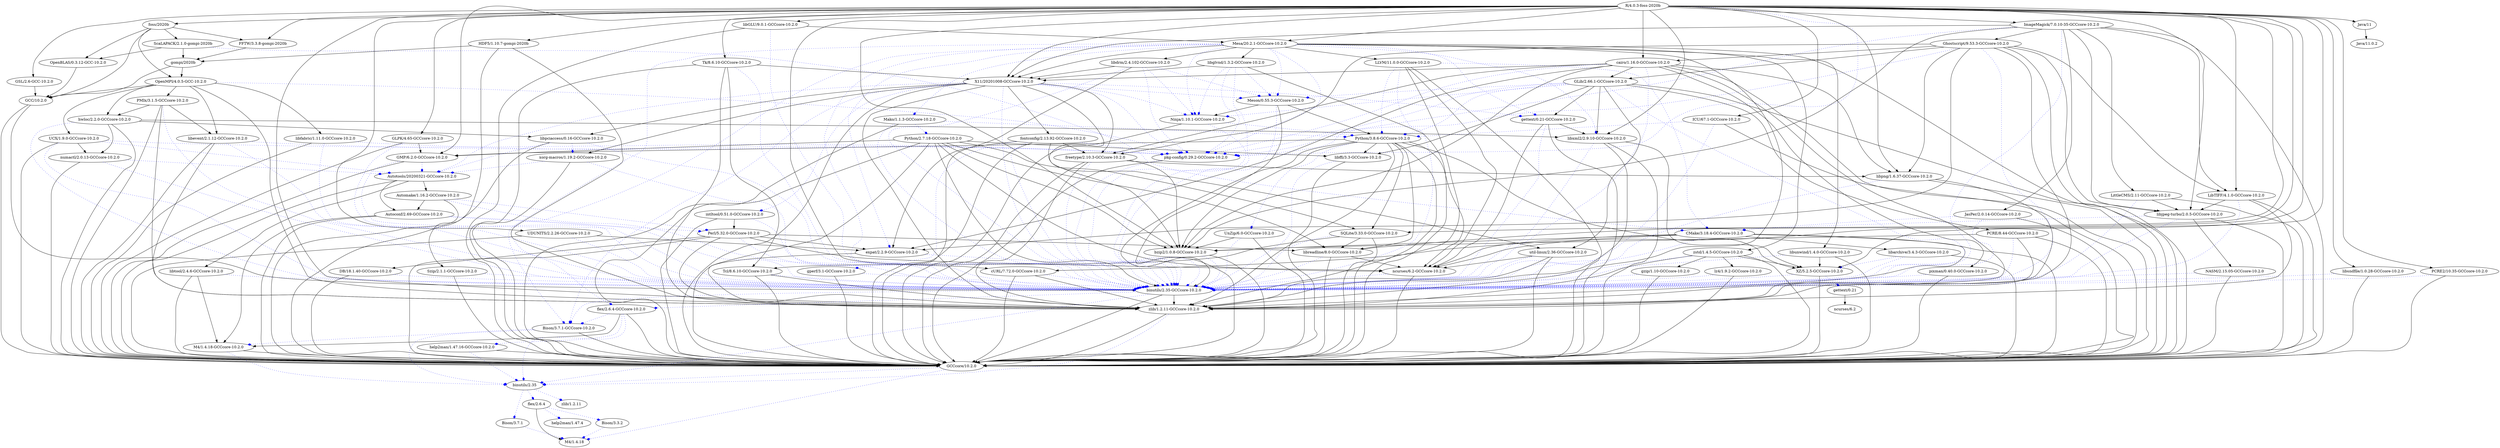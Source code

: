 digraph graphname {
"LLVM/11.0.0-GCCcore-10.2.0";
"flex/2.6.4";
"GCCcore/10.2.0";
"M4/1.4.18";
"DB/18.1.40-GCCcore-10.2.0";
"GLPK/4.65-GCCcore-10.2.0";
"Meson/0.55.3-GCCcore-10.2.0";
"Python/3.8.6-GCCcore-10.2.0";
"foss/2020b";
"CMake/3.18.4-GCCcore-10.2.0";
"expat/2.2.9-GCCcore-10.2.0";
"libdrm/2.4.102-GCCcore-10.2.0";
"binutils/2.35";
"gettext/0.21";
"GLib/2.66.1-GCCcore-10.2.0";
"flex/2.6.4-GCCcore-10.2.0";
"libsndfile/1.0.28-GCCcore-10.2.0";
"Ninja/1.10.1-GCCcore-10.2.0";
"NASM/2.15.05-GCCcore-10.2.0";
"help2man/1.47.16-GCCcore-10.2.0";
"X11/20201008-GCCcore-10.2.0";
"help2man/1.47.4";
"PCRE2/10.35-GCCcore-10.2.0";
"M4/1.4.18-GCCcore-10.2.0";
"Java/11.0.2";
"LittleCMS/2.11-GCCcore-10.2.0";
"ncurses/6.2";
"PMIx/3.1.5-GCCcore-10.2.0";
"OpenMPI/4.0.5-GCC-10.2.0";
"Mesa/20.2.1-GCCcore-10.2.0";
"Autoconf/2.69-GCCcore-10.2.0";
"OpenBLAS/0.3.12-GCC-10.2.0";
"libglvnd/1.3.2-GCCcore-10.2.0";
"libunwind/1.4.0-GCCcore-10.2.0";
"ImageMagick/7.0.10-35-GCCcore-10.2.0";
"SQLite/3.33.0-GCCcore-10.2.0";
"ScaLAPACK/2.1.0-gompi-2020b";
"Perl/5.32.0-GCCcore-10.2.0";
"Tk/8.6.10-GCCcore-10.2.0";
"libtool/2.4.6-GCCcore-10.2.0";
"Szip/2.1.1-GCCcore-10.2.0";
"GMP/6.2.0-GCCcore-10.2.0";
"numactl/2.0.13-GCCcore-10.2.0";
"UCX/1.9.0-GCCcore-10.2.0";
"pixman/0.40.0-GCCcore-10.2.0";
"libevent/2.1.12-GCCcore-10.2.0";
"libjpeg-turbo/2.0.5-GCCcore-10.2.0";
"zlib/1.2.11-GCCcore-10.2.0";
"UnZip/6.0-GCCcore-10.2.0";
"gzip/1.10-GCCcore-10.2.0";
"Automake/1.16.2-GCCcore-10.2.0";
"libreadline/8.0-GCCcore-10.2.0";
"pkg-config/0.29.2-GCCcore-10.2.0";
"lz4/1.9.2-GCCcore-10.2.0";
"zstd/1.4.5-GCCcore-10.2.0";
"libarchive/3.4.3-GCCcore-10.2.0";
"util-linux/2.36-GCCcore-10.2.0";
"zlib/1.2.11";
"JasPer/2.0.14-GCCcore-10.2.0";
"GSL/2.6-GCC-10.2.0";
"Tcl/8.6.10-GCCcore-10.2.0";
"libxml2/2.9.10-GCCcore-10.2.0";
"fontconfig/2.13.92-GCCcore-10.2.0";
"bzip2/1.0.8-GCCcore-10.2.0";
"cURL/7.72.0-GCCcore-10.2.0";
"Ghostscript/9.53.3-GCCcore-10.2.0";
"FFTW/3.3.8-gompi-2020b";
"freetype/2.10.3-GCCcore-10.2.0";
"ICU/67.1-GCCcore-10.2.0";
"XZ/5.2.5-GCCcore-10.2.0";
"Mako/1.1.3-GCCcore-10.2.0";
"hwloc/2.2.0-GCCcore-10.2.0";
"Bison/3.7.1-GCCcore-10.2.0";
"PCRE/8.44-GCCcore-10.2.0";
"ncurses/6.2-GCCcore-10.2.0";
"xorg-macros/1.19.2-GCCcore-10.2.0";
"Bison/3.3.2";
"intltool/0.51.0-GCCcore-10.2.0";
"Python/2.7.18-GCCcore-10.2.0";
"gompi/2020b";
"gperf/3.1-GCCcore-10.2.0";
"cairo/1.16.0-GCCcore-10.2.0";
"libfabric/1.11.0-GCCcore-10.2.0";
"libGLU/9.0.1-GCCcore-10.2.0";
"Autotools/20200321-GCCcore-10.2.0";
"Java/11";
"GCC/10.2.0";
"R/4.0.3-foss-2020b";
"binutils/2.35-GCCcore-10.2.0";
"gettext/0.21-GCCcore-10.2.0";
"UDUNITS/2.2.26-GCCcore-10.2.0";
"libffi/3.3-GCCcore-10.2.0";
"LibTIFF/4.1.0-GCCcore-10.2.0";
"Bison/3.7.1";
"libpciaccess/0.16-GCCcore-10.2.0";
"HDF5/1.10.7-gompi-2020b";
"libpng/1.6.37-GCCcore-10.2.0";
"LLVM/11.0.0-GCCcore-10.2.0" -> "binutils/2.35-GCCcore-10.2.0"  [arrowhead=diamond, color=blue, style=dotted];
"LLVM/11.0.0-GCCcore-10.2.0" -> "CMake/3.18.4-GCCcore-10.2.0"  [arrowhead=diamond, color=blue, style=dotted];
"LLVM/11.0.0-GCCcore-10.2.0" -> "Python/3.8.6-GCCcore-10.2.0"  [arrowhead=diamond, color=blue, style=dotted];
"LLVM/11.0.0-GCCcore-10.2.0" -> "ncurses/6.2-GCCcore-10.2.0";
"LLVM/11.0.0-GCCcore-10.2.0" -> "zlib/1.2.11-GCCcore-10.2.0";
"LLVM/11.0.0-GCCcore-10.2.0" -> "GCCcore/10.2.0";
"flex/2.6.4" -> "Bison/3.3.2"  [arrowhead=diamond, color=blue, style=dotted];
"flex/2.6.4" -> "help2man/1.47.4"  [arrowhead=diamond, color=blue, style=dotted];
"flex/2.6.4" -> "M4/1.4.18";
"GCCcore/10.2.0" -> "M4/1.4.18"  [arrowhead=diamond, color=blue, style=dotted];
"GCCcore/10.2.0" -> "binutils/2.35"  [arrowhead=diamond, color=blue, style=dotted];
"DB/18.1.40-GCCcore-10.2.0" -> "binutils/2.35-GCCcore-10.2.0"  [arrowhead=diamond, color=blue, style=dotted];
"DB/18.1.40-GCCcore-10.2.0" -> "GCCcore/10.2.0";
"GLPK/4.65-GCCcore-10.2.0" -> "binutils/2.35-GCCcore-10.2.0"  [arrowhead=diamond, color=blue, style=dotted];
"GLPK/4.65-GCCcore-10.2.0" -> "GMP/6.2.0-GCCcore-10.2.0";
"GLPK/4.65-GCCcore-10.2.0" -> "GCCcore/10.2.0";
"Meson/0.55.3-GCCcore-10.2.0" -> "binutils/2.35-GCCcore-10.2.0"  [arrowhead=diamond, color=blue, style=dotted];
"Meson/0.55.3-GCCcore-10.2.0" -> "Python/3.8.6-GCCcore-10.2.0";
"Meson/0.55.3-GCCcore-10.2.0" -> "Ninja/1.10.1-GCCcore-10.2.0";
"Meson/0.55.3-GCCcore-10.2.0" -> "GCCcore/10.2.0";
"Python/3.8.6-GCCcore-10.2.0" -> "UnZip/6.0-GCCcore-10.2.0"  [arrowhead=diamond, color=blue, style=dotted];
"Python/3.8.6-GCCcore-10.2.0" -> "binutils/2.35-GCCcore-10.2.0";
"Python/3.8.6-GCCcore-10.2.0" -> "bzip2/1.0.8-GCCcore-10.2.0";
"Python/3.8.6-GCCcore-10.2.0" -> "zlib/1.2.11-GCCcore-10.2.0";
"Python/3.8.6-GCCcore-10.2.0" -> "libreadline/8.0-GCCcore-10.2.0";
"Python/3.8.6-GCCcore-10.2.0" -> "ncurses/6.2-GCCcore-10.2.0";
"Python/3.8.6-GCCcore-10.2.0" -> "SQLite/3.33.0-GCCcore-10.2.0";
"Python/3.8.6-GCCcore-10.2.0" -> "XZ/5.2.5-GCCcore-10.2.0";
"Python/3.8.6-GCCcore-10.2.0" -> "GMP/6.2.0-GCCcore-10.2.0";
"Python/3.8.6-GCCcore-10.2.0" -> "libffi/3.3-GCCcore-10.2.0";
"Python/3.8.6-GCCcore-10.2.0" -> "GCCcore/10.2.0";
"foss/2020b" -> "GCC/10.2.0";
"foss/2020b" -> "OpenMPI/4.0.5-GCC-10.2.0";
"foss/2020b" -> "OpenBLAS/0.3.12-GCC-10.2.0";
"foss/2020b" -> "FFTW/3.3.8-gompi-2020b";
"foss/2020b" -> "ScaLAPACK/2.1.0-gompi-2020b";
"CMake/3.18.4-GCCcore-10.2.0" -> "binutils/2.35-GCCcore-10.2.0"  [arrowhead=diamond, color=blue, style=dotted];
"CMake/3.18.4-GCCcore-10.2.0" -> "ncurses/6.2-GCCcore-10.2.0";
"CMake/3.18.4-GCCcore-10.2.0" -> "zlib/1.2.11-GCCcore-10.2.0";
"CMake/3.18.4-GCCcore-10.2.0" -> "bzip2/1.0.8-GCCcore-10.2.0";
"CMake/3.18.4-GCCcore-10.2.0" -> "cURL/7.72.0-GCCcore-10.2.0";
"CMake/3.18.4-GCCcore-10.2.0" -> "libarchive/3.4.3-GCCcore-10.2.0";
"CMake/3.18.4-GCCcore-10.2.0" -> "GCCcore/10.2.0";
"expat/2.2.9-GCCcore-10.2.0" -> "binutils/2.35-GCCcore-10.2.0"  [arrowhead=diamond, color=blue, style=dotted];
"expat/2.2.9-GCCcore-10.2.0" -> "GCCcore/10.2.0";
"libdrm/2.4.102-GCCcore-10.2.0" -> "binutils/2.35-GCCcore-10.2.0"  [arrowhead=diamond, color=blue, style=dotted];
"libdrm/2.4.102-GCCcore-10.2.0" -> "pkg-config/0.29.2-GCCcore-10.2.0"  [arrowhead=diamond, color=blue, style=dotted];
"libdrm/2.4.102-GCCcore-10.2.0" -> "Meson/0.55.3-GCCcore-10.2.0"  [arrowhead=diamond, color=blue, style=dotted];
"libdrm/2.4.102-GCCcore-10.2.0" -> "Ninja/1.10.1-GCCcore-10.2.0"  [arrowhead=diamond, color=blue, style=dotted];
"libdrm/2.4.102-GCCcore-10.2.0" -> "X11/20201008-GCCcore-10.2.0";
"libdrm/2.4.102-GCCcore-10.2.0" -> "GCCcore/10.2.0";
"binutils/2.35" -> "flex/2.6.4"  [arrowhead=diamond, color=blue, style=dotted];
"binutils/2.35" -> "Bison/3.7.1"  [arrowhead=diamond, color=blue, style=dotted];
"binutils/2.35" -> "zlib/1.2.11"  [arrowhead=diamond, color=blue, style=dotted];
"gettext/0.21" -> "ncurses/6.2";
"GLib/2.66.1-GCCcore-10.2.0" -> "Python/3.8.6-GCCcore-10.2.0"  [arrowhead=diamond, color=blue, style=dotted];
"GLib/2.66.1-GCCcore-10.2.0" -> "Meson/0.55.3-GCCcore-10.2.0"  [arrowhead=diamond, color=blue, style=dotted];
"GLib/2.66.1-GCCcore-10.2.0" -> "Ninja/1.10.1-GCCcore-10.2.0"  [arrowhead=diamond, color=blue, style=dotted];
"GLib/2.66.1-GCCcore-10.2.0" -> "binutils/2.35-GCCcore-10.2.0"  [arrowhead=diamond, color=blue, style=dotted];
"GLib/2.66.1-GCCcore-10.2.0" -> "pkg-config/0.29.2-GCCcore-10.2.0"  [arrowhead=diamond, color=blue, style=dotted];
"GLib/2.66.1-GCCcore-10.2.0" -> "libffi/3.3-GCCcore-10.2.0";
"GLib/2.66.1-GCCcore-10.2.0" -> "gettext/0.21-GCCcore-10.2.0";
"GLib/2.66.1-GCCcore-10.2.0" -> "libxml2/2.9.10-GCCcore-10.2.0";
"GLib/2.66.1-GCCcore-10.2.0" -> "PCRE/8.44-GCCcore-10.2.0";
"GLib/2.66.1-GCCcore-10.2.0" -> "util-linux/2.36-GCCcore-10.2.0";
"GLib/2.66.1-GCCcore-10.2.0" -> "GCCcore/10.2.0";
"flex/2.6.4-GCCcore-10.2.0" -> "Bison/3.7.1-GCCcore-10.2.0"  [arrowhead=diamond, color=blue, style=dotted];
"flex/2.6.4-GCCcore-10.2.0" -> "help2man/1.47.16-GCCcore-10.2.0"  [arrowhead=diamond, color=blue, style=dotted];
"flex/2.6.4-GCCcore-10.2.0" -> "binutils/2.35"  [arrowhead=diamond, color=blue, style=dotted];
"flex/2.6.4-GCCcore-10.2.0" -> "M4/1.4.18-GCCcore-10.2.0";
"flex/2.6.4-GCCcore-10.2.0" -> "GCCcore/10.2.0";
"libsndfile/1.0.28-GCCcore-10.2.0" -> "binutils/2.35-GCCcore-10.2.0"  [arrowhead=diamond, color=blue, style=dotted];
"libsndfile/1.0.28-GCCcore-10.2.0" -> "GCCcore/10.2.0";
"Ninja/1.10.1-GCCcore-10.2.0" -> "binutils/2.35-GCCcore-10.2.0"  [arrowhead=diamond, color=blue, style=dotted];
"Ninja/1.10.1-GCCcore-10.2.0" -> "Python/3.8.6-GCCcore-10.2.0"  [arrowhead=diamond, color=blue, style=dotted];
"Ninja/1.10.1-GCCcore-10.2.0" -> "GCCcore/10.2.0";
"NASM/2.15.05-GCCcore-10.2.0" -> "binutils/2.35-GCCcore-10.2.0"  [arrowhead=diamond, color=blue, style=dotted];
"NASM/2.15.05-GCCcore-10.2.0" -> "GCCcore/10.2.0";
"help2man/1.47.16-GCCcore-10.2.0" -> "binutils/2.35"  [arrowhead=diamond, color=blue, style=dotted];
"help2man/1.47.16-GCCcore-10.2.0" -> "GCCcore/10.2.0";
"X11/20201008-GCCcore-10.2.0" -> "binutils/2.35-GCCcore-10.2.0"  [arrowhead=diamond, color=blue, style=dotted];
"X11/20201008-GCCcore-10.2.0" -> "Autotools/20200321-GCCcore-10.2.0"  [arrowhead=diamond, color=blue, style=dotted];
"X11/20201008-GCCcore-10.2.0" -> "Bison/3.7.1-GCCcore-10.2.0"  [arrowhead=diamond, color=blue, style=dotted];
"X11/20201008-GCCcore-10.2.0" -> "gettext/0.21-GCCcore-10.2.0"  [arrowhead=diamond, color=blue, style=dotted];
"X11/20201008-GCCcore-10.2.0" -> "pkg-config/0.29.2-GCCcore-10.2.0"  [arrowhead=diamond, color=blue, style=dotted];
"X11/20201008-GCCcore-10.2.0" -> "intltool/0.51.0-GCCcore-10.2.0"  [arrowhead=diamond, color=blue, style=dotted];
"X11/20201008-GCCcore-10.2.0" -> "Meson/0.55.3-GCCcore-10.2.0"  [arrowhead=diamond, color=blue, style=dotted];
"X11/20201008-GCCcore-10.2.0" -> "Ninja/1.10.1-GCCcore-10.2.0"  [arrowhead=diamond, color=blue, style=dotted];
"X11/20201008-GCCcore-10.2.0" -> "bzip2/1.0.8-GCCcore-10.2.0";
"X11/20201008-GCCcore-10.2.0" -> "fontconfig/2.13.92-GCCcore-10.2.0";
"X11/20201008-GCCcore-10.2.0" -> "freetype/2.10.3-GCCcore-10.2.0";
"X11/20201008-GCCcore-10.2.0" -> "zlib/1.2.11-GCCcore-10.2.0";
"X11/20201008-GCCcore-10.2.0" -> "xorg-macros/1.19.2-GCCcore-10.2.0";
"X11/20201008-GCCcore-10.2.0" -> "libpciaccess/0.16-GCCcore-10.2.0";
"X11/20201008-GCCcore-10.2.0" -> "GCCcore/10.2.0";
"PCRE2/10.35-GCCcore-10.2.0" -> "binutils/2.35-GCCcore-10.2.0"  [arrowhead=diamond, color=blue, style=dotted];
"PCRE2/10.35-GCCcore-10.2.0" -> "GCCcore/10.2.0";
"M4/1.4.18-GCCcore-10.2.0" -> "binutils/2.35"  [arrowhead=diamond, color=blue, style=dotted];
"M4/1.4.18-GCCcore-10.2.0" -> "GCCcore/10.2.0";
"LittleCMS/2.11-GCCcore-10.2.0" -> "binutils/2.35-GCCcore-10.2.0"  [arrowhead=diamond, color=blue, style=dotted];
"LittleCMS/2.11-GCCcore-10.2.0" -> "libjpeg-turbo/2.0.5-GCCcore-10.2.0";
"LittleCMS/2.11-GCCcore-10.2.0" -> "GCCcore/10.2.0";
"PMIx/3.1.5-GCCcore-10.2.0" -> "binutils/2.35-GCCcore-10.2.0"  [arrowhead=diamond, color=blue, style=dotted];
"PMIx/3.1.5-GCCcore-10.2.0" -> "libevent/2.1.12-GCCcore-10.2.0";
"PMIx/3.1.5-GCCcore-10.2.0" -> "zlib/1.2.11-GCCcore-10.2.0";
"PMIx/3.1.5-GCCcore-10.2.0" -> "hwloc/2.2.0-GCCcore-10.2.0";
"PMIx/3.1.5-GCCcore-10.2.0" -> "GCCcore/10.2.0";
"OpenMPI/4.0.5-GCC-10.2.0" -> "pkg-config/0.29.2-GCCcore-10.2.0"  [arrowhead=diamond, color=blue, style=dotted];
"OpenMPI/4.0.5-GCC-10.2.0" -> "zlib/1.2.11-GCCcore-10.2.0";
"OpenMPI/4.0.5-GCC-10.2.0" -> "hwloc/2.2.0-GCCcore-10.2.0";
"OpenMPI/4.0.5-GCC-10.2.0" -> "libevent/2.1.12-GCCcore-10.2.0";
"OpenMPI/4.0.5-GCC-10.2.0" -> "UCX/1.9.0-GCCcore-10.2.0";
"OpenMPI/4.0.5-GCC-10.2.0" -> "libfabric/1.11.0-GCCcore-10.2.0";
"OpenMPI/4.0.5-GCC-10.2.0" -> "PMIx/3.1.5-GCCcore-10.2.0";
"OpenMPI/4.0.5-GCC-10.2.0" -> "GCC/10.2.0";
"Mesa/20.2.1-GCCcore-10.2.0" -> "binutils/2.35-GCCcore-10.2.0"  [arrowhead=diamond, color=blue, style=dotted];
"Mesa/20.2.1-GCCcore-10.2.0" -> "Meson/0.55.3-GCCcore-10.2.0"  [arrowhead=diamond, color=blue, style=dotted];
"Mesa/20.2.1-GCCcore-10.2.0" -> "Ninja/1.10.1-GCCcore-10.2.0"  [arrowhead=diamond, color=blue, style=dotted];
"Mesa/20.2.1-GCCcore-10.2.0" -> "flex/2.6.4-GCCcore-10.2.0"  [arrowhead=diamond, color=blue, style=dotted];
"Mesa/20.2.1-GCCcore-10.2.0" -> "Bison/3.7.1-GCCcore-10.2.0"  [arrowhead=diamond, color=blue, style=dotted];
"Mesa/20.2.1-GCCcore-10.2.0" -> "pkg-config/0.29.2-GCCcore-10.2.0"  [arrowhead=diamond, color=blue, style=dotted];
"Mesa/20.2.1-GCCcore-10.2.0" -> "Mako/1.1.3-GCCcore-10.2.0"  [arrowhead=diamond, color=blue, style=dotted];
"Mesa/20.2.1-GCCcore-10.2.0" -> "libxml2/2.9.10-GCCcore-10.2.0"  [arrowhead=diamond, color=blue, style=dotted];
"Mesa/20.2.1-GCCcore-10.2.0" -> "expat/2.2.9-GCCcore-10.2.0"  [arrowhead=diamond, color=blue, style=dotted];
"Mesa/20.2.1-GCCcore-10.2.0" -> "gettext/0.21-GCCcore-10.2.0"  [arrowhead=diamond, color=blue, style=dotted];
"Mesa/20.2.1-GCCcore-10.2.0" -> "zlib/1.2.11-GCCcore-10.2.0";
"Mesa/20.2.1-GCCcore-10.2.0" -> "zstd/1.4.5-GCCcore-10.2.0";
"Mesa/20.2.1-GCCcore-10.2.0" -> "libdrm/2.4.102-GCCcore-10.2.0";
"Mesa/20.2.1-GCCcore-10.2.0" -> "libglvnd/1.3.2-GCCcore-10.2.0";
"Mesa/20.2.1-GCCcore-10.2.0" -> "libunwind/1.4.0-GCCcore-10.2.0";
"Mesa/20.2.1-GCCcore-10.2.0" -> "LLVM/11.0.0-GCCcore-10.2.0";
"Mesa/20.2.1-GCCcore-10.2.0" -> "X11/20201008-GCCcore-10.2.0";
"Mesa/20.2.1-GCCcore-10.2.0" -> "GCCcore/10.2.0";
"Autoconf/2.69-GCCcore-10.2.0" -> "binutils/2.35-GCCcore-10.2.0"  [arrowhead=diamond, color=blue, style=dotted];
"Autoconf/2.69-GCCcore-10.2.0" -> "Perl/5.32.0-GCCcore-10.2.0"  [arrowhead=diamond, color=blue, style=dotted];
"Autoconf/2.69-GCCcore-10.2.0" -> "M4/1.4.18-GCCcore-10.2.0";
"Autoconf/2.69-GCCcore-10.2.0" -> "GCCcore/10.2.0";
"OpenBLAS/0.3.12-GCC-10.2.0" -> "GCC/10.2.0";
"libglvnd/1.3.2-GCCcore-10.2.0" -> "binutils/2.35-GCCcore-10.2.0"  [arrowhead=diamond, color=blue, style=dotted];
"libglvnd/1.3.2-GCCcore-10.2.0" -> "pkg-config/0.29.2-GCCcore-10.2.0"  [arrowhead=diamond, color=blue, style=dotted];
"libglvnd/1.3.2-GCCcore-10.2.0" -> "Meson/0.55.3-GCCcore-10.2.0"  [arrowhead=diamond, color=blue, style=dotted];
"libglvnd/1.3.2-GCCcore-10.2.0" -> "Ninja/1.10.1-GCCcore-10.2.0"  [arrowhead=diamond, color=blue, style=dotted];
"libglvnd/1.3.2-GCCcore-10.2.0" -> "X11/20201008-GCCcore-10.2.0";
"libglvnd/1.3.2-GCCcore-10.2.0" -> "GCCcore/10.2.0";
"libunwind/1.4.0-GCCcore-10.2.0" -> "binutils/2.35-GCCcore-10.2.0"  [arrowhead=diamond, color=blue, style=dotted];
"libunwind/1.4.0-GCCcore-10.2.0" -> "XZ/5.2.5-GCCcore-10.2.0";
"libunwind/1.4.0-GCCcore-10.2.0" -> "GCCcore/10.2.0";
"ImageMagick/7.0.10-35-GCCcore-10.2.0" -> "binutils/2.35-GCCcore-10.2.0"  [arrowhead=diamond, color=blue, style=dotted];
"ImageMagick/7.0.10-35-GCCcore-10.2.0" -> "pkg-config/0.29.2-GCCcore-10.2.0"  [arrowhead=diamond, color=blue, style=dotted];
"ImageMagick/7.0.10-35-GCCcore-10.2.0" -> "bzip2/1.0.8-GCCcore-10.2.0";
"ImageMagick/7.0.10-35-GCCcore-10.2.0" -> "X11/20201008-GCCcore-10.2.0";
"ImageMagick/7.0.10-35-GCCcore-10.2.0" -> "Ghostscript/9.53.3-GCCcore-10.2.0";
"ImageMagick/7.0.10-35-GCCcore-10.2.0" -> "JasPer/2.0.14-GCCcore-10.2.0";
"ImageMagick/7.0.10-35-GCCcore-10.2.0" -> "libjpeg-turbo/2.0.5-GCCcore-10.2.0";
"ImageMagick/7.0.10-35-GCCcore-10.2.0" -> "LibTIFF/4.1.0-GCCcore-10.2.0";
"ImageMagick/7.0.10-35-GCCcore-10.2.0" -> "LittleCMS/2.11-GCCcore-10.2.0";
"ImageMagick/7.0.10-35-GCCcore-10.2.0" -> "GCCcore/10.2.0";
"SQLite/3.33.0-GCCcore-10.2.0" -> "binutils/2.35-GCCcore-10.2.0"  [arrowhead=diamond, color=blue, style=dotted];
"SQLite/3.33.0-GCCcore-10.2.0" -> "libreadline/8.0-GCCcore-10.2.0";
"SQLite/3.33.0-GCCcore-10.2.0" -> "Tcl/8.6.10-GCCcore-10.2.0";
"SQLite/3.33.0-GCCcore-10.2.0" -> "GCCcore/10.2.0";
"ScaLAPACK/2.1.0-gompi-2020b" -> "CMake/3.18.4-GCCcore-10.2.0"  [arrowhead=diamond, color=blue, style=dotted];
"ScaLAPACK/2.1.0-gompi-2020b" -> "OpenBLAS/0.3.12-GCC-10.2.0";
"ScaLAPACK/2.1.0-gompi-2020b" -> "gompi/2020b";
"Perl/5.32.0-GCCcore-10.2.0" -> "binutils/2.35-GCCcore-10.2.0"  [arrowhead=diamond, color=blue, style=dotted];
"Perl/5.32.0-GCCcore-10.2.0" -> "zlib/1.2.11-GCCcore-10.2.0";
"Perl/5.32.0-GCCcore-10.2.0" -> "expat/2.2.9-GCCcore-10.2.0";
"Perl/5.32.0-GCCcore-10.2.0" -> "ncurses/6.2-GCCcore-10.2.0";
"Perl/5.32.0-GCCcore-10.2.0" -> "libreadline/8.0-GCCcore-10.2.0";
"Perl/5.32.0-GCCcore-10.2.0" -> "DB/18.1.40-GCCcore-10.2.0";
"Perl/5.32.0-GCCcore-10.2.0" -> "GCCcore/10.2.0";
"Tk/8.6.10-GCCcore-10.2.0" -> "binutils/2.35-GCCcore-10.2.0"  [arrowhead=diamond, color=blue, style=dotted];
"Tk/8.6.10-GCCcore-10.2.0" -> "Tcl/8.6.10-GCCcore-10.2.0";
"Tk/8.6.10-GCCcore-10.2.0" -> "X11/20201008-GCCcore-10.2.0";
"Tk/8.6.10-GCCcore-10.2.0" -> "zlib/1.2.11-GCCcore-10.2.0";
"Tk/8.6.10-GCCcore-10.2.0" -> "GCCcore/10.2.0";
"libtool/2.4.6-GCCcore-10.2.0" -> "binutils/2.35-GCCcore-10.2.0"  [arrowhead=diamond, color=blue, style=dotted];
"libtool/2.4.6-GCCcore-10.2.0" -> "M4/1.4.18-GCCcore-10.2.0";
"libtool/2.4.6-GCCcore-10.2.0" -> "GCCcore/10.2.0";
"Szip/2.1.1-GCCcore-10.2.0" -> "binutils/2.35-GCCcore-10.2.0"  [arrowhead=diamond, color=blue, style=dotted];
"Szip/2.1.1-GCCcore-10.2.0" -> "GCCcore/10.2.0";
"GMP/6.2.0-GCCcore-10.2.0" -> "Autotools/20200321-GCCcore-10.2.0"  [arrowhead=diamond, color=blue, style=dotted];
"GMP/6.2.0-GCCcore-10.2.0" -> "binutils/2.35-GCCcore-10.2.0"  [arrowhead=diamond, color=blue, style=dotted];
"GMP/6.2.0-GCCcore-10.2.0" -> "GCCcore/10.2.0";
"numactl/2.0.13-GCCcore-10.2.0" -> "binutils/2.35-GCCcore-10.2.0"  [arrowhead=diamond, color=blue, style=dotted];
"numactl/2.0.13-GCCcore-10.2.0" -> "Autotools/20200321-GCCcore-10.2.0"  [arrowhead=diamond, color=blue, style=dotted];
"numactl/2.0.13-GCCcore-10.2.0" -> "GCCcore/10.2.0";
"UCX/1.9.0-GCCcore-10.2.0" -> "binutils/2.35-GCCcore-10.2.0"  [arrowhead=diamond, color=blue, style=dotted];
"UCX/1.9.0-GCCcore-10.2.0" -> "Autotools/20200321-GCCcore-10.2.0"  [arrowhead=diamond, color=blue, style=dotted];
"UCX/1.9.0-GCCcore-10.2.0" -> "pkg-config/0.29.2-GCCcore-10.2.0"  [arrowhead=diamond, color=blue, style=dotted];
"UCX/1.9.0-GCCcore-10.2.0" -> "numactl/2.0.13-GCCcore-10.2.0";
"UCX/1.9.0-GCCcore-10.2.0" -> "GCCcore/10.2.0";
"pixman/0.40.0-GCCcore-10.2.0" -> "binutils/2.35-GCCcore-10.2.0"  [arrowhead=diamond, color=blue, style=dotted];
"pixman/0.40.0-GCCcore-10.2.0" -> "GCCcore/10.2.0";
"libevent/2.1.12-GCCcore-10.2.0" -> "binutils/2.35-GCCcore-10.2.0"  [arrowhead=diamond, color=blue, style=dotted];
"libevent/2.1.12-GCCcore-10.2.0" -> "pkg-config/0.29.2-GCCcore-10.2.0"  [arrowhead=diamond, color=blue, style=dotted];
"libevent/2.1.12-GCCcore-10.2.0" -> "zlib/1.2.11-GCCcore-10.2.0";
"libevent/2.1.12-GCCcore-10.2.0" -> "GCCcore/10.2.0";
"libjpeg-turbo/2.0.5-GCCcore-10.2.0" -> "CMake/3.18.4-GCCcore-10.2.0"  [arrowhead=diamond, color=blue, style=dotted];
"libjpeg-turbo/2.0.5-GCCcore-10.2.0" -> "binutils/2.35-GCCcore-10.2.0"  [arrowhead=diamond, color=blue, style=dotted];
"libjpeg-turbo/2.0.5-GCCcore-10.2.0" -> "NASM/2.15.05-GCCcore-10.2.0";
"libjpeg-turbo/2.0.5-GCCcore-10.2.0" -> "GCCcore/10.2.0";
"zlib/1.2.11-GCCcore-10.2.0" -> "binutils/2.35"  [arrowhead=diamond, color=blue, style=dotted];
"zlib/1.2.11-GCCcore-10.2.0" -> "GCCcore/10.2.0";
"UnZip/6.0-GCCcore-10.2.0" -> "binutils/2.35-GCCcore-10.2.0"  [arrowhead=diamond, color=blue, style=dotted];
"UnZip/6.0-GCCcore-10.2.0" -> "bzip2/1.0.8-GCCcore-10.2.0";
"UnZip/6.0-GCCcore-10.2.0" -> "GCCcore/10.2.0";
"gzip/1.10-GCCcore-10.2.0" -> "binutils/2.35-GCCcore-10.2.0"  [arrowhead=diamond, color=blue, style=dotted];
"gzip/1.10-GCCcore-10.2.0" -> "GCCcore/10.2.0";
"Automake/1.16.2-GCCcore-10.2.0" -> "binutils/2.35-GCCcore-10.2.0"  [arrowhead=diamond, color=blue, style=dotted];
"Automake/1.16.2-GCCcore-10.2.0" -> "Perl/5.32.0-GCCcore-10.2.0"  [arrowhead=diamond, color=blue, style=dotted];
"Automake/1.16.2-GCCcore-10.2.0" -> "Autoconf/2.69-GCCcore-10.2.0";
"Automake/1.16.2-GCCcore-10.2.0" -> "GCCcore/10.2.0";
"libreadline/8.0-GCCcore-10.2.0" -> "binutils/2.35-GCCcore-10.2.0"  [arrowhead=diamond, color=blue, style=dotted];
"libreadline/8.0-GCCcore-10.2.0" -> "ncurses/6.2-GCCcore-10.2.0";
"libreadline/8.0-GCCcore-10.2.0" -> "GCCcore/10.2.0";
"pkg-config/0.29.2-GCCcore-10.2.0" -> "binutils/2.35-GCCcore-10.2.0"  [arrowhead=diamond, color=blue, style=dotted];
"pkg-config/0.29.2-GCCcore-10.2.0" -> "GCCcore/10.2.0";
"lz4/1.9.2-GCCcore-10.2.0" -> "binutils/2.35-GCCcore-10.2.0"  [arrowhead=diamond, color=blue, style=dotted];
"lz4/1.9.2-GCCcore-10.2.0" -> "GCCcore/10.2.0";
"zstd/1.4.5-GCCcore-10.2.0" -> "binutils/2.35-GCCcore-10.2.0"  [arrowhead=diamond, color=blue, style=dotted];
"zstd/1.4.5-GCCcore-10.2.0" -> "zlib/1.2.11-GCCcore-10.2.0";
"zstd/1.4.5-GCCcore-10.2.0" -> "gzip/1.10-GCCcore-10.2.0";
"zstd/1.4.5-GCCcore-10.2.0" -> "XZ/5.2.5-GCCcore-10.2.0";
"zstd/1.4.5-GCCcore-10.2.0" -> "lz4/1.9.2-GCCcore-10.2.0";
"zstd/1.4.5-GCCcore-10.2.0" -> "GCCcore/10.2.0";
"libarchive/3.4.3-GCCcore-10.2.0" -> "binutils/2.35-GCCcore-10.2.0"  [arrowhead=diamond, color=blue, style=dotted];
"libarchive/3.4.3-GCCcore-10.2.0" -> "XZ/5.2.5-GCCcore-10.2.0"  [arrowhead=diamond, color=blue, style=dotted];
"libarchive/3.4.3-GCCcore-10.2.0" -> "GCCcore/10.2.0";
"util-linux/2.36-GCCcore-10.2.0" -> "binutils/2.35-GCCcore-10.2.0"  [arrowhead=diamond, color=blue, style=dotted];
"util-linux/2.36-GCCcore-10.2.0" -> "ncurses/6.2-GCCcore-10.2.0";
"util-linux/2.36-GCCcore-10.2.0" -> "zlib/1.2.11-GCCcore-10.2.0";
"util-linux/2.36-GCCcore-10.2.0" -> "GCCcore/10.2.0";
"JasPer/2.0.14-GCCcore-10.2.0" -> "binutils/2.35-GCCcore-10.2.0"  [arrowhead=diamond, color=blue, style=dotted];
"JasPer/2.0.14-GCCcore-10.2.0" -> "CMake/3.18.4-GCCcore-10.2.0"  [arrowhead=diamond, color=blue, style=dotted];
"JasPer/2.0.14-GCCcore-10.2.0" -> "GCCcore/10.2.0";
"GSL/2.6-GCC-10.2.0" -> "GCC/10.2.0";
"Tcl/8.6.10-GCCcore-10.2.0" -> "binutils/2.35-GCCcore-10.2.0"  [arrowhead=diamond, color=blue, style=dotted];
"Tcl/8.6.10-GCCcore-10.2.0" -> "zlib/1.2.11-GCCcore-10.2.0";
"Tcl/8.6.10-GCCcore-10.2.0" -> "GCCcore/10.2.0";
"libxml2/2.9.10-GCCcore-10.2.0" -> "binutils/2.35-GCCcore-10.2.0"  [arrowhead=diamond, color=blue, style=dotted];
"libxml2/2.9.10-GCCcore-10.2.0" -> "XZ/5.2.5-GCCcore-10.2.0";
"libxml2/2.9.10-GCCcore-10.2.0" -> "zlib/1.2.11-GCCcore-10.2.0";
"libxml2/2.9.10-GCCcore-10.2.0" -> "GCCcore/10.2.0";
"fontconfig/2.13.92-GCCcore-10.2.0" -> "binutils/2.35-GCCcore-10.2.0"  [arrowhead=diamond, color=blue, style=dotted];
"fontconfig/2.13.92-GCCcore-10.2.0" -> "gperf/3.1-GCCcore-10.2.0"  [arrowhead=diamond, color=blue, style=dotted];
"fontconfig/2.13.92-GCCcore-10.2.0" -> "pkg-config/0.29.2-GCCcore-10.2.0"  [arrowhead=diamond, color=blue, style=dotted];
"fontconfig/2.13.92-GCCcore-10.2.0" -> "expat/2.2.9-GCCcore-10.2.0";
"fontconfig/2.13.92-GCCcore-10.2.0" -> "freetype/2.10.3-GCCcore-10.2.0";
"fontconfig/2.13.92-GCCcore-10.2.0" -> "util-linux/2.36-GCCcore-10.2.0";
"fontconfig/2.13.92-GCCcore-10.2.0" -> "GCCcore/10.2.0";
"bzip2/1.0.8-GCCcore-10.2.0" -> "binutils/2.35-GCCcore-10.2.0"  [arrowhead=diamond, color=blue, style=dotted];
"bzip2/1.0.8-GCCcore-10.2.0" -> "GCCcore/10.2.0";
"cURL/7.72.0-GCCcore-10.2.0" -> "binutils/2.35-GCCcore-10.2.0"  [arrowhead=diamond, color=blue, style=dotted];
"cURL/7.72.0-GCCcore-10.2.0" -> "zlib/1.2.11-GCCcore-10.2.0";
"cURL/7.72.0-GCCcore-10.2.0" -> "GCCcore/10.2.0";
"Ghostscript/9.53.3-GCCcore-10.2.0" -> "binutils/2.35-GCCcore-10.2.0"  [arrowhead=diamond, color=blue, style=dotted];
"Ghostscript/9.53.3-GCCcore-10.2.0" -> "pkg-config/0.29.2-GCCcore-10.2.0"  [arrowhead=diamond, color=blue, style=dotted];
"Ghostscript/9.53.3-GCCcore-10.2.0" -> "zlib/1.2.11-GCCcore-10.2.0";
"Ghostscript/9.53.3-GCCcore-10.2.0" -> "libpng/1.6.37-GCCcore-10.2.0";
"Ghostscript/9.53.3-GCCcore-10.2.0" -> "freetype/2.10.3-GCCcore-10.2.0";
"Ghostscript/9.53.3-GCCcore-10.2.0" -> "libjpeg-turbo/2.0.5-GCCcore-10.2.0";
"Ghostscript/9.53.3-GCCcore-10.2.0" -> "expat/2.2.9-GCCcore-10.2.0";
"Ghostscript/9.53.3-GCCcore-10.2.0" -> "GLib/2.66.1-GCCcore-10.2.0";
"Ghostscript/9.53.3-GCCcore-10.2.0" -> "cairo/1.16.0-GCCcore-10.2.0";
"Ghostscript/9.53.3-GCCcore-10.2.0" -> "LibTIFF/4.1.0-GCCcore-10.2.0";
"Ghostscript/9.53.3-GCCcore-10.2.0" -> "GCCcore/10.2.0";
"FFTW/3.3.8-gompi-2020b" -> "gompi/2020b";
"freetype/2.10.3-GCCcore-10.2.0" -> "binutils/2.35-GCCcore-10.2.0"  [arrowhead=diamond, color=blue, style=dotted];
"freetype/2.10.3-GCCcore-10.2.0" -> "bzip2/1.0.8-GCCcore-10.2.0";
"freetype/2.10.3-GCCcore-10.2.0" -> "libpng/1.6.37-GCCcore-10.2.0";
"freetype/2.10.3-GCCcore-10.2.0" -> "zlib/1.2.11-GCCcore-10.2.0";
"freetype/2.10.3-GCCcore-10.2.0" -> "GCCcore/10.2.0";
"ICU/67.1-GCCcore-10.2.0" -> "binutils/2.35-GCCcore-10.2.0"  [arrowhead=diamond, color=blue, style=dotted];
"ICU/67.1-GCCcore-10.2.0" -> "Python/3.8.6-GCCcore-10.2.0"  [arrowhead=diamond, color=blue, style=dotted];
"ICU/67.1-GCCcore-10.2.0" -> "GCCcore/10.2.0";
"XZ/5.2.5-GCCcore-10.2.0" -> "gettext/0.21"  [arrowhead=diamond, color=blue, style=dotted];
"XZ/5.2.5-GCCcore-10.2.0" -> "binutils/2.35-GCCcore-10.2.0"  [arrowhead=diamond, color=blue, style=dotted];
"XZ/5.2.5-GCCcore-10.2.0" -> "GCCcore/10.2.0";
"Mako/1.1.3-GCCcore-10.2.0" -> "Python/3.8.6-GCCcore-10.2.0"  [arrowhead=diamond, color=blue, style=dotted];
"Mako/1.1.3-GCCcore-10.2.0" -> "binutils/2.35-GCCcore-10.2.0"  [arrowhead=diamond, color=blue, style=dotted];
"Mako/1.1.3-GCCcore-10.2.0" -> "Python/2.7.18-GCCcore-10.2.0"  [arrowhead=diamond, color=blue, style=dotted];
"Mako/1.1.3-GCCcore-10.2.0" -> "GCCcore/10.2.0";
"hwloc/2.2.0-GCCcore-10.2.0" -> "binutils/2.35-GCCcore-10.2.0"  [arrowhead=diamond, color=blue, style=dotted];
"hwloc/2.2.0-GCCcore-10.2.0" -> "numactl/2.0.13-GCCcore-10.2.0";
"hwloc/2.2.0-GCCcore-10.2.0" -> "libxml2/2.9.10-GCCcore-10.2.0";
"hwloc/2.2.0-GCCcore-10.2.0" -> "libpciaccess/0.16-GCCcore-10.2.0";
"hwloc/2.2.0-GCCcore-10.2.0" -> "GCCcore/10.2.0";
"Bison/3.7.1-GCCcore-10.2.0" -> "M4/1.4.18-GCCcore-10.2.0"  [arrowhead=diamond, color=blue, style=dotted];
"Bison/3.7.1-GCCcore-10.2.0" -> "binutils/2.35"  [arrowhead=diamond, color=blue, style=dotted];
"Bison/3.7.1-GCCcore-10.2.0" -> "GCCcore/10.2.0";
"PCRE/8.44-GCCcore-10.2.0" -> "binutils/2.35-GCCcore-10.2.0"  [arrowhead=diamond, color=blue, style=dotted];
"PCRE/8.44-GCCcore-10.2.0" -> "bzip2/1.0.8-GCCcore-10.2.0";
"PCRE/8.44-GCCcore-10.2.0" -> "zlib/1.2.11-GCCcore-10.2.0";
"PCRE/8.44-GCCcore-10.2.0" -> "GCCcore/10.2.0";
"ncurses/6.2-GCCcore-10.2.0" -> "binutils/2.35-GCCcore-10.2.0"  [arrowhead=diamond, color=blue, style=dotted];
"ncurses/6.2-GCCcore-10.2.0" -> "GCCcore/10.2.0";
"xorg-macros/1.19.2-GCCcore-10.2.0" -> "binutils/2.35-GCCcore-10.2.0"  [arrowhead=diamond, color=blue, style=dotted];
"xorg-macros/1.19.2-GCCcore-10.2.0" -> "Autotools/20200321-GCCcore-10.2.0"  [arrowhead=diamond, color=blue, style=dotted];
"xorg-macros/1.19.2-GCCcore-10.2.0" -> "GCCcore/10.2.0";
"Bison/3.3.2" -> "M4/1.4.18"  [arrowhead=diamond, color=blue, style=dotted];
"intltool/0.51.0-GCCcore-10.2.0" -> "binutils/2.35-GCCcore-10.2.0"  [arrowhead=diamond, color=blue, style=dotted];
"intltool/0.51.0-GCCcore-10.2.0" -> "Perl/5.32.0-GCCcore-10.2.0";
"intltool/0.51.0-GCCcore-10.2.0" -> "GCCcore/10.2.0";
"Python/2.7.18-GCCcore-10.2.0" -> "binutils/2.35-GCCcore-10.2.0";
"Python/2.7.18-GCCcore-10.2.0" -> "bzip2/1.0.8-GCCcore-10.2.0";
"Python/2.7.18-GCCcore-10.2.0" -> "zlib/1.2.11-GCCcore-10.2.0";
"Python/2.7.18-GCCcore-10.2.0" -> "libreadline/8.0-GCCcore-10.2.0";
"Python/2.7.18-GCCcore-10.2.0" -> "ncurses/6.2-GCCcore-10.2.0";
"Python/2.7.18-GCCcore-10.2.0" -> "SQLite/3.33.0-GCCcore-10.2.0";
"Python/2.7.18-GCCcore-10.2.0" -> "GMP/6.2.0-GCCcore-10.2.0";
"Python/2.7.18-GCCcore-10.2.0" -> "libffi/3.3-GCCcore-10.2.0";
"Python/2.7.18-GCCcore-10.2.0" -> "GCCcore/10.2.0";
"gompi/2020b" -> "GCC/10.2.0";
"gompi/2020b" -> "OpenMPI/4.0.5-GCC-10.2.0";
"gperf/3.1-GCCcore-10.2.0" -> "binutils/2.35-GCCcore-10.2.0"  [arrowhead=diamond, color=blue, style=dotted];
"gperf/3.1-GCCcore-10.2.0" -> "GCCcore/10.2.0";
"cairo/1.16.0-GCCcore-10.2.0" -> "binutils/2.35-GCCcore-10.2.0"  [arrowhead=diamond, color=blue, style=dotted];
"cairo/1.16.0-GCCcore-10.2.0" -> "pkg-config/0.29.2-GCCcore-10.2.0"  [arrowhead=diamond, color=blue, style=dotted];
"cairo/1.16.0-GCCcore-10.2.0" -> "bzip2/1.0.8-GCCcore-10.2.0";
"cairo/1.16.0-GCCcore-10.2.0" -> "zlib/1.2.11-GCCcore-10.2.0";
"cairo/1.16.0-GCCcore-10.2.0" -> "libpng/1.6.37-GCCcore-10.2.0";
"cairo/1.16.0-GCCcore-10.2.0" -> "freetype/2.10.3-GCCcore-10.2.0";
"cairo/1.16.0-GCCcore-10.2.0" -> "pixman/0.40.0-GCCcore-10.2.0";
"cairo/1.16.0-GCCcore-10.2.0" -> "expat/2.2.9-GCCcore-10.2.0";
"cairo/1.16.0-GCCcore-10.2.0" -> "GLib/2.66.1-GCCcore-10.2.0";
"cairo/1.16.0-GCCcore-10.2.0" -> "X11/20201008-GCCcore-10.2.0";
"cairo/1.16.0-GCCcore-10.2.0" -> "GCCcore/10.2.0";
"libfabric/1.11.0-GCCcore-10.2.0" -> "binutils/2.35-GCCcore-10.2.0"  [arrowhead=diamond, color=blue, style=dotted];
"libfabric/1.11.0-GCCcore-10.2.0" -> "pkg-config/0.29.2-GCCcore-10.2.0"  [arrowhead=diamond, color=blue, style=dotted];
"libfabric/1.11.0-GCCcore-10.2.0" -> "GCCcore/10.2.0";
"libGLU/9.0.1-GCCcore-10.2.0" -> "binutils/2.35-GCCcore-10.2.0"  [arrowhead=diamond, color=blue, style=dotted];
"libGLU/9.0.1-GCCcore-10.2.0" -> "Mesa/20.2.1-GCCcore-10.2.0";
"libGLU/9.0.1-GCCcore-10.2.0" -> "GCCcore/10.2.0";
"Autotools/20200321-GCCcore-10.2.0" -> "Autoconf/2.69-GCCcore-10.2.0";
"Autotools/20200321-GCCcore-10.2.0" -> "Automake/1.16.2-GCCcore-10.2.0";
"Autotools/20200321-GCCcore-10.2.0" -> "libtool/2.4.6-GCCcore-10.2.0";
"Autotools/20200321-GCCcore-10.2.0" -> "GCCcore/10.2.0";
"Java/11" -> "Java/11.0.2";
"GCC/10.2.0" -> "GCCcore/10.2.0";
"GCC/10.2.0" -> "binutils/2.35-GCCcore-10.2.0";
"R/4.0.3-foss-2020b" -> "pkg-config/0.29.2-GCCcore-10.2.0"  [arrowhead=diamond, color=blue, style=dotted];
"R/4.0.3-foss-2020b" -> "X11/20201008-GCCcore-10.2.0";
"R/4.0.3-foss-2020b" -> "Mesa/20.2.1-GCCcore-10.2.0";
"R/4.0.3-foss-2020b" -> "libGLU/9.0.1-GCCcore-10.2.0";
"R/4.0.3-foss-2020b" -> "cairo/1.16.0-GCCcore-10.2.0";
"R/4.0.3-foss-2020b" -> "libreadline/8.0-GCCcore-10.2.0";
"R/4.0.3-foss-2020b" -> "ncurses/6.2-GCCcore-10.2.0";
"R/4.0.3-foss-2020b" -> "bzip2/1.0.8-GCCcore-10.2.0";
"R/4.0.3-foss-2020b" -> "XZ/5.2.5-GCCcore-10.2.0";
"R/4.0.3-foss-2020b" -> "zlib/1.2.11-GCCcore-10.2.0";
"R/4.0.3-foss-2020b" -> "SQLite/3.33.0-GCCcore-10.2.0";
"R/4.0.3-foss-2020b" -> "PCRE2/10.35-GCCcore-10.2.0";
"R/4.0.3-foss-2020b" -> "libpng/1.6.37-GCCcore-10.2.0";
"R/4.0.3-foss-2020b" -> "libjpeg-turbo/2.0.5-GCCcore-10.2.0";
"R/4.0.3-foss-2020b" -> "LibTIFF/4.1.0-GCCcore-10.2.0";
"R/4.0.3-foss-2020b" -> "Java/11";
"R/4.0.3-foss-2020b" -> "Tk/8.6.10-GCCcore-10.2.0";
"R/4.0.3-foss-2020b" -> "cURL/7.72.0-GCCcore-10.2.0";
"R/4.0.3-foss-2020b" -> "libxml2/2.9.10-GCCcore-10.2.0";
"R/4.0.3-foss-2020b" -> "GMP/6.2.0-GCCcore-10.2.0";
"R/4.0.3-foss-2020b" -> "FFTW/3.3.8-gompi-2020b";
"R/4.0.3-foss-2020b" -> "libsndfile/1.0.28-GCCcore-10.2.0";
"R/4.0.3-foss-2020b" -> "ICU/67.1-GCCcore-10.2.0";
"R/4.0.3-foss-2020b" -> "HDF5/1.10.7-gompi-2020b";
"R/4.0.3-foss-2020b" -> "UDUNITS/2.2.26-GCCcore-10.2.0";
"R/4.0.3-foss-2020b" -> "GSL/2.6-GCC-10.2.0";
"R/4.0.3-foss-2020b" -> "ImageMagick/7.0.10-35-GCCcore-10.2.0";
"R/4.0.3-foss-2020b" -> "GLPK/4.65-GCCcore-10.2.0";
"R/4.0.3-foss-2020b" -> "foss/2020b";
"binutils/2.35-GCCcore-10.2.0" -> "flex/2.6.4-GCCcore-10.2.0"  [arrowhead=diamond, color=blue, style=dotted];
"binutils/2.35-GCCcore-10.2.0" -> "Bison/3.7.1-GCCcore-10.2.0"  [arrowhead=diamond, color=blue, style=dotted];
"binutils/2.35-GCCcore-10.2.0" -> "binutils/2.35"  [arrowhead=diamond, color=blue, style=dotted];
"binutils/2.35-GCCcore-10.2.0" -> "zlib/1.2.11-GCCcore-10.2.0";
"binutils/2.35-GCCcore-10.2.0" -> "GCCcore/10.2.0";
"gettext/0.21-GCCcore-10.2.0" -> "binutils/2.35-GCCcore-10.2.0"  [arrowhead=diamond, color=blue, style=dotted];
"gettext/0.21-GCCcore-10.2.0" -> "libxml2/2.9.10-GCCcore-10.2.0";
"gettext/0.21-GCCcore-10.2.0" -> "ncurses/6.2-GCCcore-10.2.0";
"gettext/0.21-GCCcore-10.2.0" -> "GCCcore/10.2.0";
"UDUNITS/2.2.26-GCCcore-10.2.0" -> "binutils/2.35-GCCcore-10.2.0"  [arrowhead=diamond, color=blue, style=dotted];
"UDUNITS/2.2.26-GCCcore-10.2.0" -> "expat/2.2.9-GCCcore-10.2.0";
"UDUNITS/2.2.26-GCCcore-10.2.0" -> "GCCcore/10.2.0";
"libffi/3.3-GCCcore-10.2.0" -> "binutils/2.35-GCCcore-10.2.0"  [arrowhead=diamond, color=blue, style=dotted];
"libffi/3.3-GCCcore-10.2.0" -> "GCCcore/10.2.0";
"LibTIFF/4.1.0-GCCcore-10.2.0" -> "binutils/2.35-GCCcore-10.2.0"  [arrowhead=diamond, color=blue, style=dotted];
"LibTIFF/4.1.0-GCCcore-10.2.0" -> "zlib/1.2.11-GCCcore-10.2.0";
"LibTIFF/4.1.0-GCCcore-10.2.0" -> "libjpeg-turbo/2.0.5-GCCcore-10.2.0";
"LibTIFF/4.1.0-GCCcore-10.2.0" -> "GCCcore/10.2.0";
"Bison/3.7.1" -> "M4/1.4.18"  [arrowhead=diamond, color=blue, style=dotted];
"libpciaccess/0.16-GCCcore-10.2.0" -> "binutils/2.35-GCCcore-10.2.0"  [arrowhead=diamond, color=blue, style=dotted];
"libpciaccess/0.16-GCCcore-10.2.0" -> "Autotools/20200321-GCCcore-10.2.0"  [arrowhead=diamond, color=blue, style=dotted];
"libpciaccess/0.16-GCCcore-10.2.0" -> "xorg-macros/1.19.2-GCCcore-10.2.0"  [arrowhead=diamond, color=blue, style=dotted];
"libpciaccess/0.16-GCCcore-10.2.0" -> "GCCcore/10.2.0";
"HDF5/1.10.7-gompi-2020b" -> "zlib/1.2.11-GCCcore-10.2.0";
"HDF5/1.10.7-gompi-2020b" -> "Szip/2.1.1-GCCcore-10.2.0";
"HDF5/1.10.7-gompi-2020b" -> "gompi/2020b";
"libpng/1.6.37-GCCcore-10.2.0" -> "binutils/2.35-GCCcore-10.2.0"  [arrowhead=diamond, color=blue, style=dotted];
"libpng/1.6.37-GCCcore-10.2.0" -> "zlib/1.2.11-GCCcore-10.2.0";
"libpng/1.6.37-GCCcore-10.2.0" -> "GCCcore/10.2.0";
}

